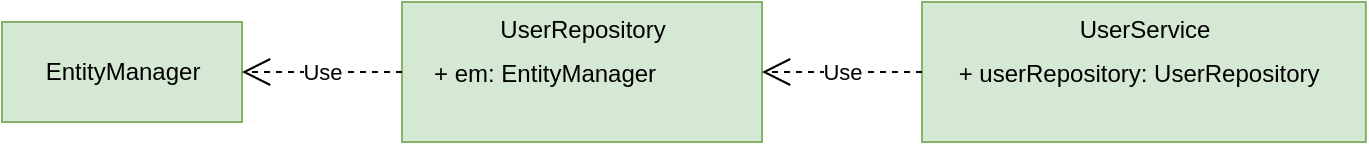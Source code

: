 <mxfile version="14.9.8" type="device"><diagram id="-R7vkrmUvVen9mCElHBk" name="Page-1"><mxGraphModel dx="2062" dy="1112" grid="1" gridSize="10" guides="1" tooltips="1" connect="1" arrows="1" fold="1" page="1" pageScale="1" pageWidth="850" pageHeight="1100" math="0" shadow="0"><root><mxCell id="0"/><mxCell id="1" parent="0"/><mxCell id="OdTHGZjoPal0dYgtbcGh-1" value="EntityManager" style="html=1;fillColor=#d5e8d4;strokeColor=#82b366;" vertex="1" parent="1"><mxGeometry x="80" y="240" width="120" height="50" as="geometry"/></mxCell><mxCell id="OdTHGZjoPal0dYgtbcGh-3" value="" style="group" vertex="1" connectable="0" parent="1"><mxGeometry x="280" y="230" width="180" height="70" as="geometry"/></mxCell><mxCell id="bcC4uq6AowfDv3pyEYOw-20" value="UserRepository" style="html=1;fillColor=#d5e8d4;strokeColor=#82b366;verticalAlign=top;" parent="OdTHGZjoPal0dYgtbcGh-3" vertex="1"><mxGeometry width="180" height="70" as="geometry"/></mxCell><mxCell id="OdTHGZjoPal0dYgtbcGh-2" value="+ em: EntityManager" style="text;strokeColor=none;fillColor=none;align=left;verticalAlign=top;spacingLeft=4;spacingRight=4;overflow=hidden;rotatable=0;points=[[0,0.5],[1,0.5]];portConstraint=eastwest;" vertex="1" parent="OdTHGZjoPal0dYgtbcGh-3"><mxGeometry x="10" y="22" width="160" height="26" as="geometry"/></mxCell><mxCell id="OdTHGZjoPal0dYgtbcGh-4" value="" style="group" vertex="1" connectable="0" parent="1"><mxGeometry x="540" y="230" width="221.93" height="70" as="geometry"/></mxCell><mxCell id="OdTHGZjoPal0dYgtbcGh-5" value="UserService" style="html=1;fillColor=#d5e8d4;strokeColor=#82b366;verticalAlign=top;" vertex="1" parent="OdTHGZjoPal0dYgtbcGh-4"><mxGeometry width="221.93" height="70" as="geometry"/></mxCell><mxCell id="OdTHGZjoPal0dYgtbcGh-6" value="+ userRepository: UserRepository" style="text;strokeColor=none;fillColor=none;align=left;verticalAlign=top;spacingLeft=4;spacingRight=4;overflow=hidden;rotatable=0;points=[[0,0.5],[1,0.5]];portConstraint=eastwest;" vertex="1" parent="OdTHGZjoPal0dYgtbcGh-4"><mxGeometry x="12.329" y="22" width="197.271" height="26" as="geometry"/></mxCell><mxCell id="OdTHGZjoPal0dYgtbcGh-7" value="Use" style="endArrow=open;endSize=12;dashed=1;html=1;exitX=0;exitY=0.5;exitDx=0;exitDy=0;entryX=1;entryY=0.5;entryDx=0;entryDy=0;" edge="1" parent="1" source="OdTHGZjoPal0dYgtbcGh-5" target="bcC4uq6AowfDv3pyEYOw-20"><mxGeometry width="160" relative="1" as="geometry"><mxPoint x="340" y="560" as="sourcePoint"/><mxPoint x="460" y="275" as="targetPoint"/></mxGeometry></mxCell><mxCell id="OdTHGZjoPal0dYgtbcGh-8" value="Use" style="endArrow=open;endSize=12;dashed=1;html=1;exitX=0;exitY=0.5;exitDx=0;exitDy=0;entryX=1;entryY=0.5;entryDx=0;entryDy=0;" edge="1" parent="1" source="bcC4uq6AowfDv3pyEYOw-20" target="OdTHGZjoPal0dYgtbcGh-1"><mxGeometry width="160" relative="1" as="geometry"><mxPoint x="270" y="330" as="sourcePoint"/><mxPoint x="190" y="330" as="targetPoint"/></mxGeometry></mxCell></root></mxGraphModel></diagram></mxfile>